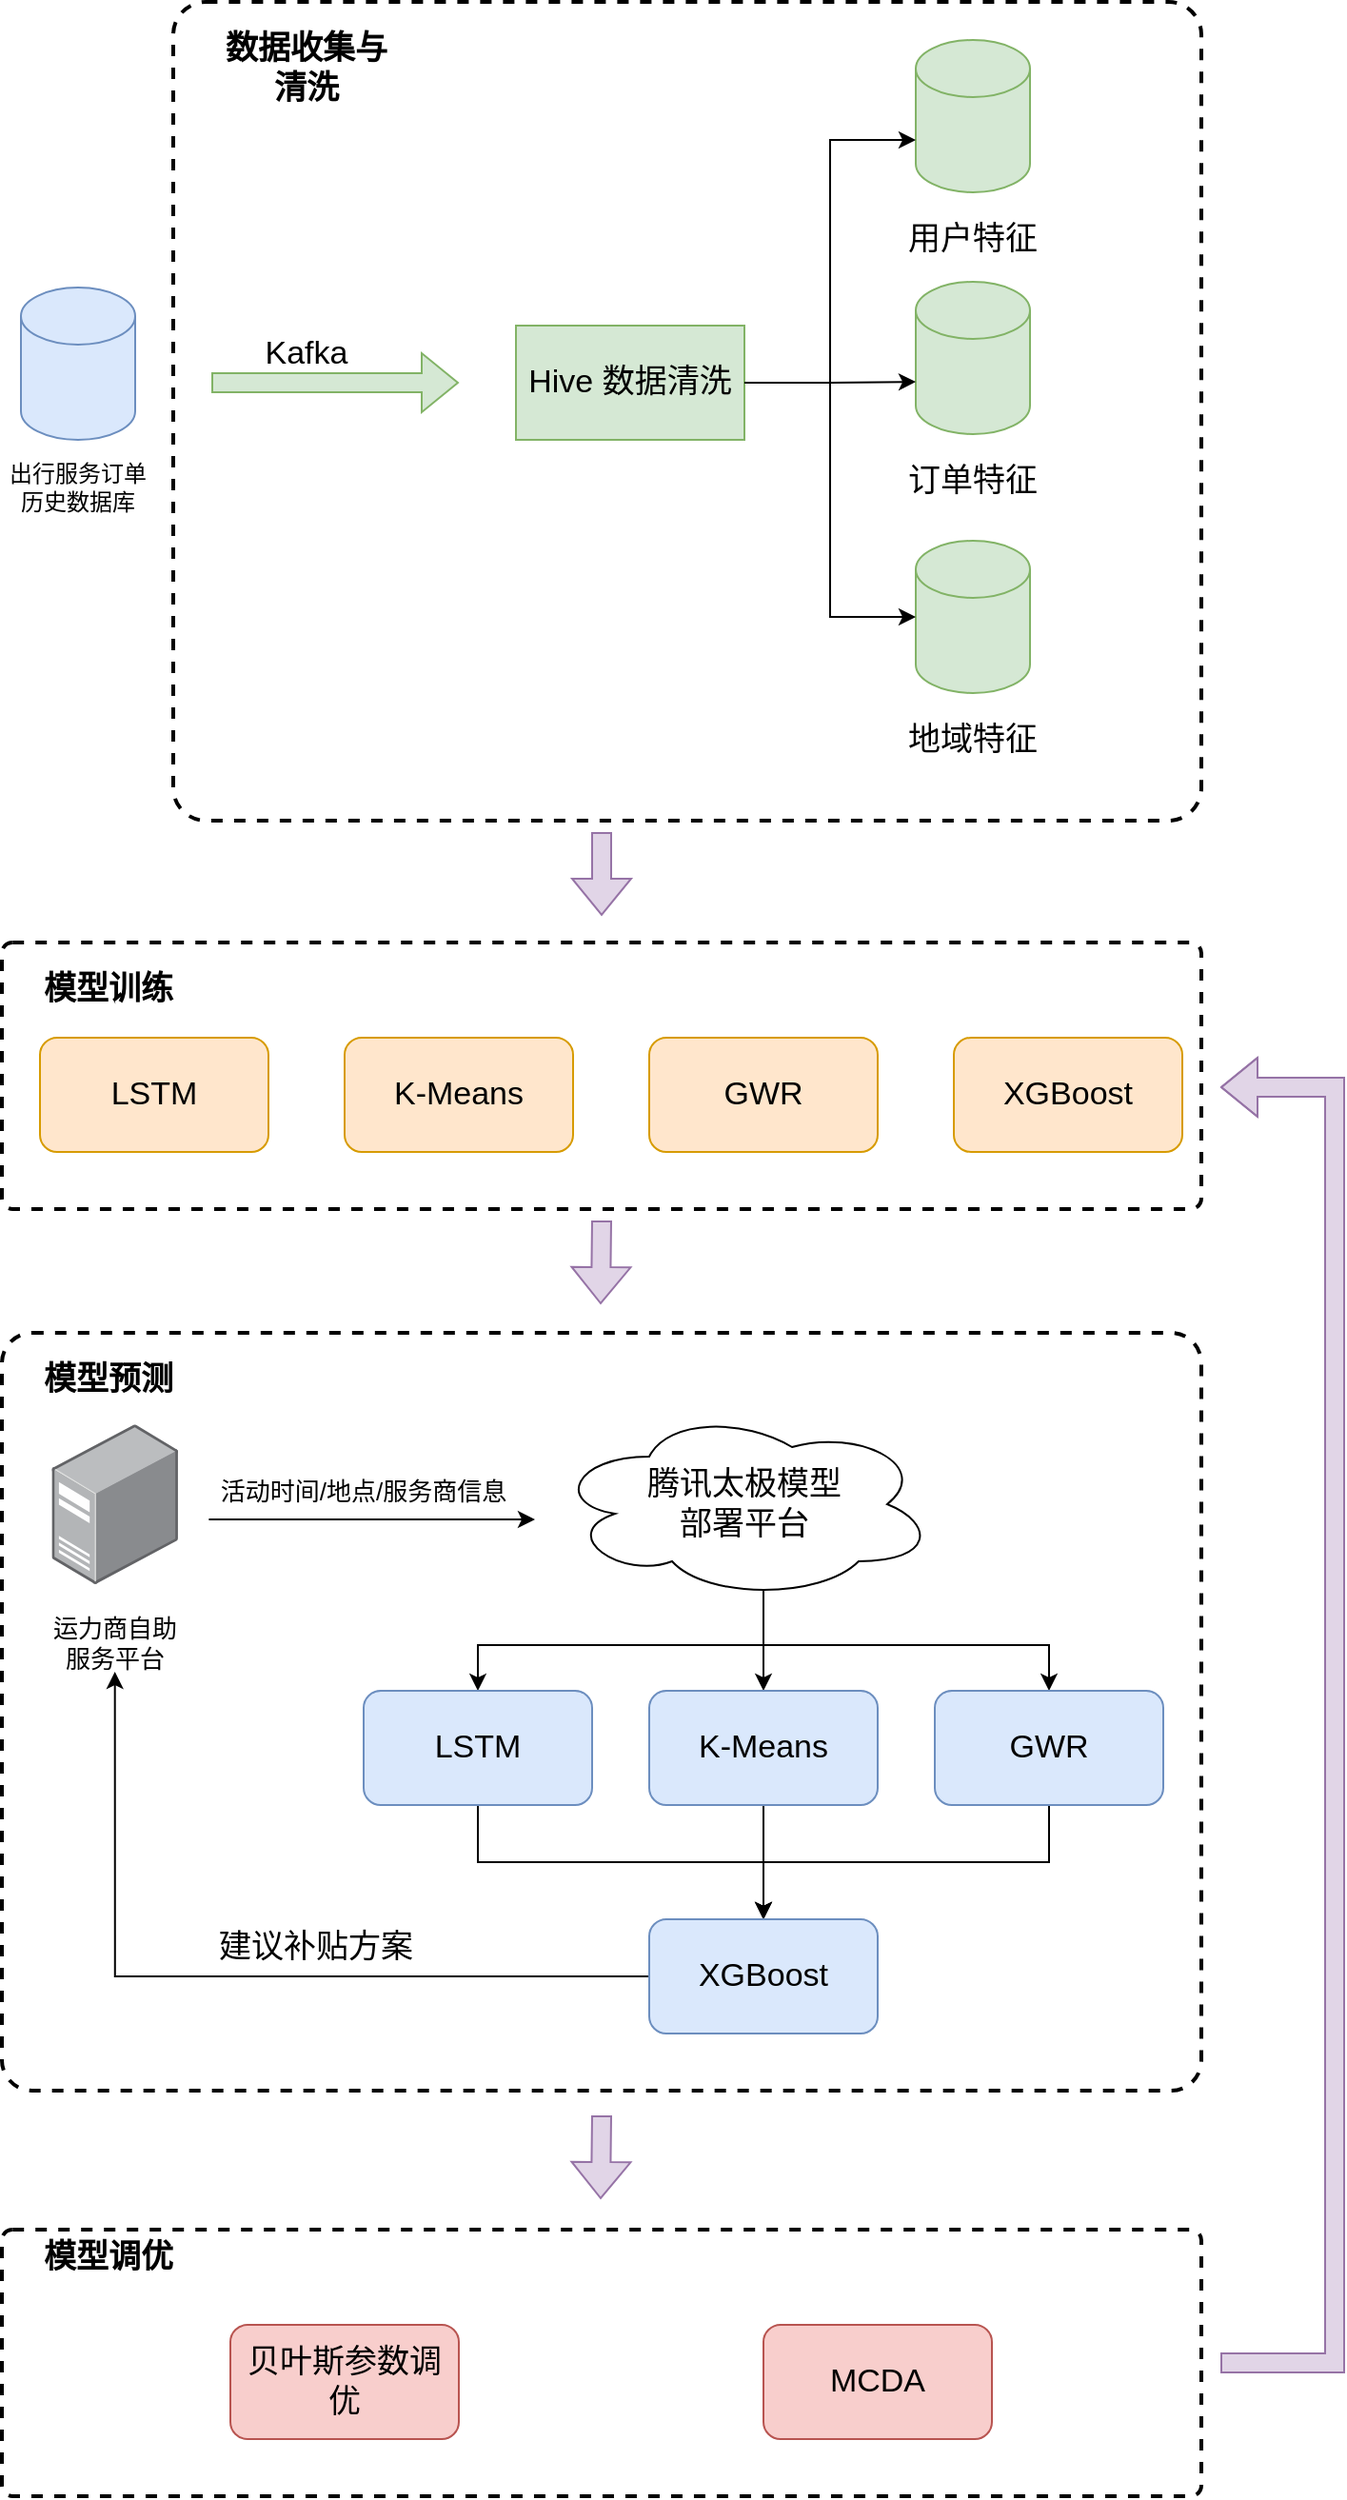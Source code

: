 <mxfile version="24.8.0" pages="3">
  <diagram name="第 1 页" id="B09jO34l7bWqkV-am1vE">
    <mxGraphModel dx="1194" dy="731" grid="1" gridSize="10" guides="1" tooltips="1" connect="1" arrows="1" fold="1" page="1" pageScale="1" pageWidth="827" pageHeight="1169" math="0" shadow="0">
      <root>
        <mxCell id="0" />
        <mxCell id="1" parent="0" />
        <mxCell id="l9q7uccA2g5ODQns56o_-53" value="" style="rounded=1;whiteSpace=wrap;html=1;fillColor=none;strokeWidth=2;dashed=1;arcSize=4;fontSize=17;" parent="1" vertex="1">
          <mxGeometry x="90" y="1240" width="630" height="140" as="geometry" />
        </mxCell>
        <mxCell id="l9q7uccA2g5ODQns56o_-48" value="" style="rounded=1;whiteSpace=wrap;html=1;fillColor=none;strokeWidth=2;dashed=1;arcSize=4;fontSize=17;" parent="1" vertex="1">
          <mxGeometry x="90" y="769" width="630" height="398" as="geometry" />
        </mxCell>
        <mxCell id="l9q7uccA2g5ODQns56o_-28" value="" style="rounded=1;whiteSpace=wrap;html=1;fillColor=none;strokeWidth=2;dashed=1;arcSize=4;fontSize=17;" parent="1" vertex="1">
          <mxGeometry x="90" y="564" width="630" height="140" as="geometry" />
        </mxCell>
        <mxCell id="l9q7uccA2g5ODQns56o_-4" value="Hive 数据清洗" style="rounded=0;whiteSpace=wrap;html=1;fillColor=#d5e8d4;strokeColor=#82b366;fontSize=17;" parent="1" vertex="1">
          <mxGeometry x="360" y="240" width="120" height="60" as="geometry" />
        </mxCell>
        <mxCell id="l9q7uccA2g5ODQns56o_-5" value="" style="shape=flexArrow;endArrow=classic;html=1;rounded=0;fillColor=#d5e8d4;strokeColor=#82b366;fontSize=17;" parent="1" edge="1">
          <mxGeometry width="50" height="50" relative="1" as="geometry">
            <mxPoint x="200" y="270" as="sourcePoint" />
            <mxPoint x="330" y="270" as="targetPoint" />
          </mxGeometry>
        </mxCell>
        <mxCell id="l9q7uccA2g5ODQns56o_-6" value="Kafka" style="text;html=1;align=center;verticalAlign=middle;whiteSpace=wrap;rounded=0;fontSize=17;" parent="1" vertex="1">
          <mxGeometry x="220" y="240" width="60" height="30" as="geometry" />
        </mxCell>
        <mxCell id="l9q7uccA2g5ODQns56o_-8" value="" style="group;fontSize=9;" parent="1" vertex="1" connectable="0">
          <mxGeometry x="90" y="220" width="80" height="120" as="geometry" />
        </mxCell>
        <mxCell id="l9q7uccA2g5ODQns56o_-2" value="" style="shape=cylinder3;whiteSpace=wrap;html=1;boundedLbl=1;backgroundOutline=1;size=15;fillColor=#dae8fc;strokeColor=#6c8ebf;fontSize=17;" parent="l9q7uccA2g5ODQns56o_-8" vertex="1">
          <mxGeometry x="10" width="60" height="80" as="geometry" />
        </mxCell>
        <mxCell id="l9q7uccA2g5ODQns56o_-3" value="出行服务订单历史数据库" style="text;html=1;align=center;verticalAlign=middle;whiteSpace=wrap;rounded=0;fontSize=12;" parent="l9q7uccA2g5ODQns56o_-8" vertex="1">
          <mxGeometry y="90" width="80" height="30" as="geometry" />
        </mxCell>
        <mxCell id="l9q7uccA2g5ODQns56o_-9" value="" style="group;fontSize=17;" parent="1" vertex="1" connectable="0">
          <mxGeometry x="560" y="90" width="80" height="120" as="geometry" />
        </mxCell>
        <mxCell id="l9q7uccA2g5ODQns56o_-10" value="" style="shape=cylinder3;whiteSpace=wrap;html=1;boundedLbl=1;backgroundOutline=1;size=15;fillColor=#d5e8d4;strokeColor=#82b366;fontSize=17;" parent="l9q7uccA2g5ODQns56o_-9" vertex="1">
          <mxGeometry x="10" width="60" height="80" as="geometry" />
        </mxCell>
        <mxCell id="l9q7uccA2g5ODQns56o_-11" value="用户特征" style="text;html=1;align=center;verticalAlign=middle;whiteSpace=wrap;rounded=0;fontSize=17;" parent="l9q7uccA2g5ODQns56o_-9" vertex="1">
          <mxGeometry y="90" width="80" height="30" as="geometry" />
        </mxCell>
        <mxCell id="l9q7uccA2g5ODQns56o_-12" value="" style="group;fontSize=17;" parent="1" vertex="1" connectable="0">
          <mxGeometry x="560" y="217" width="80" height="120" as="geometry" />
        </mxCell>
        <mxCell id="l9q7uccA2g5ODQns56o_-13" value="" style="shape=cylinder3;whiteSpace=wrap;html=1;boundedLbl=1;backgroundOutline=1;size=15;fillColor=#d5e8d4;strokeColor=#82b366;fontSize=17;" parent="l9q7uccA2g5ODQns56o_-12" vertex="1">
          <mxGeometry x="10" width="60" height="80" as="geometry" />
        </mxCell>
        <mxCell id="l9q7uccA2g5ODQns56o_-14" value="订单特征" style="text;html=1;align=center;verticalAlign=middle;whiteSpace=wrap;rounded=0;fontSize=17;" parent="l9q7uccA2g5ODQns56o_-12" vertex="1">
          <mxGeometry y="90" width="80" height="30" as="geometry" />
        </mxCell>
        <mxCell id="l9q7uccA2g5ODQns56o_-15" value="" style="group;fontSize=17;" parent="1" vertex="1" connectable="0">
          <mxGeometry x="560" y="353" width="80" height="120" as="geometry" />
        </mxCell>
        <mxCell id="l9q7uccA2g5ODQns56o_-16" value="" style="shape=cylinder3;whiteSpace=wrap;html=1;boundedLbl=1;backgroundOutline=1;size=15;fillColor=#d5e8d4;strokeColor=#82b366;fontSize=17;" parent="l9q7uccA2g5ODQns56o_-15" vertex="1">
          <mxGeometry x="10" width="60" height="80" as="geometry" />
        </mxCell>
        <mxCell id="l9q7uccA2g5ODQns56o_-17" value="地域特征" style="text;html=1;align=center;verticalAlign=middle;whiteSpace=wrap;rounded=0;fontSize=17;" parent="l9q7uccA2g5ODQns56o_-15" vertex="1">
          <mxGeometry y="90" width="80" height="30" as="geometry" />
        </mxCell>
        <mxCell id="l9q7uccA2g5ODQns56o_-18" style="edgeStyle=orthogonalEdgeStyle;rounded=0;orthogonalLoop=1;jettySize=auto;html=1;exitX=1;exitY=0.5;exitDx=0;exitDy=0;entryX=0;entryY=0;entryDx=0;entryDy=52.5;entryPerimeter=0;fontSize=17;" parent="1" source="l9q7uccA2g5ODQns56o_-4" target="l9q7uccA2g5ODQns56o_-10" edge="1">
          <mxGeometry relative="1" as="geometry" />
        </mxCell>
        <mxCell id="l9q7uccA2g5ODQns56o_-19" style="edgeStyle=orthogonalEdgeStyle;rounded=0;orthogonalLoop=1;jettySize=auto;html=1;exitX=1;exitY=0.5;exitDx=0;exitDy=0;entryX=0;entryY=0;entryDx=0;entryDy=52.5;entryPerimeter=0;fontSize=17;" parent="1" source="l9q7uccA2g5ODQns56o_-4" target="l9q7uccA2g5ODQns56o_-13" edge="1">
          <mxGeometry relative="1" as="geometry" />
        </mxCell>
        <mxCell id="l9q7uccA2g5ODQns56o_-20" style="edgeStyle=orthogonalEdgeStyle;rounded=0;orthogonalLoop=1;jettySize=auto;html=1;exitX=1;exitY=0.5;exitDx=0;exitDy=0;entryX=0;entryY=0.5;entryDx=0;entryDy=0;entryPerimeter=0;fontSize=17;" parent="1" source="l9q7uccA2g5ODQns56o_-4" target="l9q7uccA2g5ODQns56o_-16" edge="1">
          <mxGeometry relative="1" as="geometry" />
        </mxCell>
        <mxCell id="l9q7uccA2g5ODQns56o_-21" value="" style="rounded=1;whiteSpace=wrap;html=1;fillColor=none;strokeWidth=2;dashed=1;arcSize=4;fontSize=17;" parent="1" vertex="1">
          <mxGeometry x="180" y="70" width="540" height="430" as="geometry" />
        </mxCell>
        <mxCell id="l9q7uccA2g5ODQns56o_-22" value="&lt;b style=&quot;font-size: 17px;&quot;&gt;&lt;font style=&quot;font-size: 17px;&quot;&gt;数据收集与清洗&lt;/font&gt;&lt;/b&gt;" style="text;html=1;align=center;verticalAlign=middle;whiteSpace=wrap;rounded=0;fontSize=17;" parent="1" vertex="1">
          <mxGeometry x="200" y="90" width="100" height="30" as="geometry" />
        </mxCell>
        <mxCell id="l9q7uccA2g5ODQns56o_-24" value="LSTM" style="rounded=1;whiteSpace=wrap;html=1;fillColor=#ffe6cc;strokeColor=#d79b00;fontSize=17;" parent="1" vertex="1">
          <mxGeometry x="110" y="614" width="120" height="60" as="geometry" />
        </mxCell>
        <mxCell id="l9q7uccA2g5ODQns56o_-25" value="K-Means" style="rounded=1;whiteSpace=wrap;html=1;fillColor=#ffe6cc;strokeColor=#d79b00;fontSize=17;" parent="1" vertex="1">
          <mxGeometry x="270" y="614" width="120" height="60" as="geometry" />
        </mxCell>
        <mxCell id="l9q7uccA2g5ODQns56o_-26" value="GWR" style="rounded=1;whiteSpace=wrap;html=1;fillColor=#ffe6cc;strokeColor=#d79b00;fontSize=17;" parent="1" vertex="1">
          <mxGeometry x="430" y="614" width="120" height="60" as="geometry" />
        </mxCell>
        <mxCell id="l9q7uccA2g5ODQns56o_-27" value="XGBoost" style="rounded=1;whiteSpace=wrap;html=1;fillColor=#ffe6cc;strokeColor=#d79b00;fontSize=17;" parent="1" vertex="1">
          <mxGeometry x="590" y="614" width="120" height="60" as="geometry" />
        </mxCell>
        <mxCell id="l9q7uccA2g5ODQns56o_-29" value="&lt;span style=&quot;font-size: 17px;&quot;&gt;&lt;b style=&quot;font-size: 17px;&quot;&gt;模型训练&lt;/b&gt;&lt;/span&gt;" style="text;html=1;align=left;verticalAlign=middle;whiteSpace=wrap;rounded=0;fontSize=17;" parent="1" vertex="1">
          <mxGeometry x="110" y="574" width="100" height="30" as="geometry" />
        </mxCell>
        <mxCell id="l9q7uccA2g5ODQns56o_-30" value="" style="shape=flexArrow;endArrow=classic;html=1;rounded=0;fillColor=#e1d5e7;strokeColor=#9673a6;fontSize=17;" parent="1" edge="1">
          <mxGeometry width="50" height="50" relative="1" as="geometry">
            <mxPoint x="405" y="506" as="sourcePoint" />
            <mxPoint x="405" y="550" as="targetPoint" />
          </mxGeometry>
        </mxCell>
        <mxCell id="l9q7uccA2g5ODQns56o_-31" value="" style="image;points=[];aspect=fixed;html=1;align=center;shadow=0;dashed=0;image=img/lib/allied_telesis/computer_and_terminals/Server_Desktop.svg;fontSize=17;" parent="1" vertex="1">
          <mxGeometry x="116.21" y="817" width="66.27" height="84" as="geometry" />
        </mxCell>
        <mxCell id="l9q7uccA2g5ODQns56o_-32" value="运力商自助服务平台" style="text;html=1;align=center;verticalAlign=middle;whiteSpace=wrap;rounded=0;fontSize=13;" parent="1" vertex="1">
          <mxGeometry x="110" y="917" width="78.7" height="30" as="geometry" />
        </mxCell>
        <mxCell id="l9q7uccA2g5ODQns56o_-41" style="edgeStyle=orthogonalEdgeStyle;rounded=0;orthogonalLoop=1;jettySize=auto;html=1;exitX=0.55;exitY=0.95;exitDx=0;exitDy=0;exitPerimeter=0;entryX=0.5;entryY=0;entryDx=0;entryDy=0;fontSize=17;" parent="1" source="l9q7uccA2g5ODQns56o_-33" target="l9q7uccA2g5ODQns56o_-38" edge="1">
          <mxGeometry relative="1" as="geometry" />
        </mxCell>
        <mxCell id="l9q7uccA2g5ODQns56o_-43" style="edgeStyle=orthogonalEdgeStyle;rounded=0;orthogonalLoop=1;jettySize=auto;html=1;exitX=0.55;exitY=0.95;exitDx=0;exitDy=0;exitPerimeter=0;fontSize=17;" parent="1" source="l9q7uccA2g5ODQns56o_-33" target="l9q7uccA2g5ODQns56o_-37" edge="1">
          <mxGeometry relative="1" as="geometry" />
        </mxCell>
        <mxCell id="l9q7uccA2g5ODQns56o_-44" style="edgeStyle=orthogonalEdgeStyle;rounded=0;orthogonalLoop=1;jettySize=auto;html=1;exitX=0.55;exitY=0.95;exitDx=0;exitDy=0;exitPerimeter=0;fontSize=17;" parent="1" source="l9q7uccA2g5ODQns56o_-33" target="l9q7uccA2g5ODQns56o_-39" edge="1">
          <mxGeometry relative="1" as="geometry" />
        </mxCell>
        <mxCell id="l9q7uccA2g5ODQns56o_-33" value="腾讯太极模型&lt;div&gt;部署平台&lt;/div&gt;" style="ellipse;shape=cloud;whiteSpace=wrap;html=1;fontSize=17;" parent="1" vertex="1">
          <mxGeometry x="380" y="809" width="200" height="100" as="geometry" />
        </mxCell>
        <mxCell id="l9q7uccA2g5ODQns56o_-35" value="" style="endArrow=classic;html=1;rounded=0;fontSize=17;" parent="1" edge="1">
          <mxGeometry width="50" height="50" relative="1" as="geometry">
            <mxPoint x="198.7" y="867" as="sourcePoint" />
            <mxPoint x="370" y="867" as="targetPoint" />
          </mxGeometry>
        </mxCell>
        <mxCell id="l9q7uccA2g5ODQns56o_-36" value="活动时间/地点/服务商信息" style="text;html=1;align=center;verticalAlign=middle;whiteSpace=wrap;rounded=0;fontSize=13;" parent="1" vertex="1">
          <mxGeometry x="200" y="837" width="160" height="30" as="geometry" />
        </mxCell>
        <mxCell id="l9q7uccA2g5ODQns56o_-56" style="edgeStyle=orthogonalEdgeStyle;rounded=0;orthogonalLoop=1;jettySize=auto;html=1;exitX=0.5;exitY=1;exitDx=0;exitDy=0;entryX=0.5;entryY=0;entryDx=0;entryDy=0;fontSize=17;" parent="1" source="l9q7uccA2g5ODQns56o_-37" target="l9q7uccA2g5ODQns56o_-40" edge="1">
          <mxGeometry relative="1" as="geometry" />
        </mxCell>
        <mxCell id="l9q7uccA2g5ODQns56o_-37" value="LSTM" style="rounded=1;whiteSpace=wrap;html=1;fillColor=#dae8fc;strokeColor=#6c8ebf;fontSize=17;" parent="1" vertex="1">
          <mxGeometry x="280" y="957" width="120" height="60" as="geometry" />
        </mxCell>
        <mxCell id="l9q7uccA2g5ODQns56o_-45" style="edgeStyle=orthogonalEdgeStyle;rounded=0;orthogonalLoop=1;jettySize=auto;html=1;exitX=0.5;exitY=1;exitDx=0;exitDy=0;entryX=0.5;entryY=0;entryDx=0;entryDy=0;fontSize=17;" parent="1" source="l9q7uccA2g5ODQns56o_-38" target="l9q7uccA2g5ODQns56o_-40" edge="1">
          <mxGeometry relative="1" as="geometry" />
        </mxCell>
        <mxCell id="l9q7uccA2g5ODQns56o_-38" value="K-Means" style="rounded=1;whiteSpace=wrap;html=1;fillColor=#dae8fc;strokeColor=#6c8ebf;fontSize=17;" parent="1" vertex="1">
          <mxGeometry x="430" y="957" width="120" height="60" as="geometry" />
        </mxCell>
        <mxCell id="l9q7uccA2g5ODQns56o_-57" style="edgeStyle=orthogonalEdgeStyle;rounded=0;orthogonalLoop=1;jettySize=auto;html=1;exitX=0.5;exitY=1;exitDx=0;exitDy=0;entryX=0.5;entryY=0;entryDx=0;entryDy=0;fontSize=17;" parent="1" source="l9q7uccA2g5ODQns56o_-39" target="l9q7uccA2g5ODQns56o_-40" edge="1">
          <mxGeometry relative="1" as="geometry" />
        </mxCell>
        <mxCell id="l9q7uccA2g5ODQns56o_-39" value="GWR" style="rounded=1;whiteSpace=wrap;html=1;fillColor=#dae8fc;strokeColor=#6c8ebf;fontSize=17;" parent="1" vertex="1">
          <mxGeometry x="580" y="957" width="120" height="60" as="geometry" />
        </mxCell>
        <mxCell id="l9q7uccA2g5ODQns56o_-46" style="edgeStyle=orthogonalEdgeStyle;rounded=0;orthogonalLoop=1;jettySize=auto;html=1;exitX=0;exitY=0.5;exitDx=0;exitDy=0;entryX=0.5;entryY=1;entryDx=0;entryDy=0;fontSize=17;" parent="1" source="l9q7uccA2g5ODQns56o_-40" target="l9q7uccA2g5ODQns56o_-32" edge="1">
          <mxGeometry relative="1" as="geometry" />
        </mxCell>
        <mxCell id="l9q7uccA2g5ODQns56o_-40" value="XGBoost" style="rounded=1;whiteSpace=wrap;html=1;fillColor=#dae8fc;strokeColor=#6c8ebf;fontSize=17;" parent="1" vertex="1">
          <mxGeometry x="430" y="1077" width="120" height="60" as="geometry" />
        </mxCell>
        <mxCell id="l9q7uccA2g5ODQns56o_-47" value="建议补贴方案" style="text;html=1;align=center;verticalAlign=middle;whiteSpace=wrap;rounded=0;fontSize=17;" parent="1" vertex="1">
          <mxGeometry x="200" y="1077" width="110" height="30" as="geometry" />
        </mxCell>
        <mxCell id="l9q7uccA2g5ODQns56o_-49" value="&lt;span style=&quot;font-size: 17px;&quot;&gt;&lt;b style=&quot;font-size: 17px;&quot;&gt;模型预测&lt;/b&gt;&lt;/span&gt;" style="text;html=1;align=left;verticalAlign=middle;whiteSpace=wrap;rounded=0;fontSize=17;" parent="1" vertex="1">
          <mxGeometry x="110" y="779" width="100" height="30" as="geometry" />
        </mxCell>
        <mxCell id="l9q7uccA2g5ODQns56o_-51" value="贝叶斯参数调优" style="rounded=1;whiteSpace=wrap;html=1;fillColor=#f8cecc;strokeColor=#b85450;fontSize=17;" parent="1" vertex="1">
          <mxGeometry x="210" y="1290" width="120" height="60" as="geometry" />
        </mxCell>
        <mxCell id="l9q7uccA2g5ODQns56o_-52" value="MCDA" style="rounded=1;whiteSpace=wrap;html=1;fillColor=#f8cecc;strokeColor=#b85450;fontSize=17;" parent="1" vertex="1">
          <mxGeometry x="490" y="1290" width="120" height="60" as="geometry" />
        </mxCell>
        <mxCell id="l9q7uccA2g5ODQns56o_-54" value="&lt;span style=&quot;font-size: 17px;&quot;&gt;&lt;b style=&quot;font-size: 17px;&quot;&gt;模型调优&lt;/b&gt;&lt;/span&gt;" style="text;html=1;align=left;verticalAlign=middle;whiteSpace=wrap;rounded=0;fontSize=17;" parent="1" vertex="1">
          <mxGeometry x="110" y="1240" width="100" height="30" as="geometry" />
        </mxCell>
        <mxCell id="l9q7uccA2g5ODQns56o_-55" value="" style="shape=flexArrow;endArrow=classic;html=1;rounded=0;fillColor=#e1d5e7;strokeColor=#9673a6;fontSize=17;" parent="1" edge="1">
          <mxGeometry width="50" height="50" relative="1" as="geometry">
            <mxPoint x="405" y="710" as="sourcePoint" />
            <mxPoint x="404.5" y="754" as="targetPoint" />
          </mxGeometry>
        </mxCell>
        <mxCell id="l9q7uccA2g5ODQns56o_-58" value="" style="shape=flexArrow;endArrow=classic;html=1;rounded=0;fillColor=#e1d5e7;strokeColor=#9673a6;fontSize=17;" parent="1" edge="1">
          <mxGeometry width="50" height="50" relative="1" as="geometry">
            <mxPoint x="405" y="1180" as="sourcePoint" />
            <mxPoint x="404.5" y="1224" as="targetPoint" />
          </mxGeometry>
        </mxCell>
        <mxCell id="l9q7uccA2g5ODQns56o_-59" value="" style="shape=flexArrow;endArrow=classic;html=1;rounded=0;edgeStyle=orthogonalEdgeStyle;fillColor=#e1d5e7;strokeColor=#9673a6;fontSize=17;" parent="1" edge="1">
          <mxGeometry width="50" height="50" relative="1" as="geometry">
            <mxPoint x="730" y="1310" as="sourcePoint" />
            <mxPoint x="730" y="640" as="targetPoint" />
            <Array as="points">
              <mxPoint x="790" y="1310" />
              <mxPoint x="790" y="640" />
              <mxPoint x="722" y="640" />
            </Array>
          </mxGeometry>
        </mxCell>
      </root>
    </mxGraphModel>
  </diagram>
  <diagram id="uPqCpARuO6wQupz81j2d" name="第 2 页">
    <mxGraphModel dx="2304" dy="1166" grid="1" gridSize="10" guides="1" tooltips="1" connect="1" arrows="1" fold="1" page="1" pageScale="1" pageWidth="827" pageHeight="1169" math="0" shadow="0">
      <root>
        <mxCell id="0" />
        <mxCell id="1" parent="0" />
        <mxCell id="Eqzrp63JsbUCnlvymbc3-3" style="edgeStyle=orthogonalEdgeStyle;rounded=0;orthogonalLoop=1;jettySize=auto;html=1;exitX=0.5;exitY=0.5;exitDx=0;exitDy=0;exitPerimeter=0;entryX=0;entryY=0.25;entryDx=0;entryDy=0;" edge="1" parent="1" source="Eqzrp63JsbUCnlvymbc3-1" target="Eqzrp63JsbUCnlvymbc3-2">
          <mxGeometry relative="1" as="geometry" />
        </mxCell>
        <mxCell id="Eqzrp63JsbUCnlvymbc3-1" value="出行服务小程序" style="shape=umlActor;verticalLabelPosition=bottom;verticalAlign=top;html=1;outlineConnect=0;" vertex="1" parent="1">
          <mxGeometry x="90" y="180" width="30" height="60" as="geometry" />
        </mxCell>
        <mxCell id="Eqzrp63JsbUCnlvymbc3-2" value="" style="rounded=1;whiteSpace=wrap;html=1;fillColor=none;dashed=1;dashPattern=8 8;strokeWidth=2;" vertex="1" parent="1">
          <mxGeometry x="200" y="120" width="510" height="360" as="geometry" />
        </mxCell>
        <mxCell id="Eqzrp63JsbUCnlvymbc3-6" value="出行服务会员后台" style="text;html=1;align=center;verticalAlign=middle;whiteSpace=wrap;rounded=0;" vertex="1" parent="1">
          <mxGeometry x="230" y="140" width="60" height="30" as="geometry" />
        </mxCell>
        <mxCell id="Eqzrp63JsbUCnlvymbc3-8" value="用户身份认证" style="rounded=1;whiteSpace=wrap;html=1;fillColor=#dae8fc;strokeColor=#6c8ebf;" vertex="1" parent="1">
          <mxGeometry x="250" y="200" width="160" height="80" as="geometry" />
        </mxCell>
        <mxCell id="Eqzrp63JsbUCnlvymbc3-10" value="会员等级评估" style="rounded=1;whiteSpace=wrap;html=1;fillColor=#dae8fc;strokeColor=#6c8ebf;" vertex="1" parent="1">
          <mxGeometry x="480" y="200" width="160" height="80" as="geometry" />
        </mxCell>
        <mxCell id="Eqzrp63JsbUCnlvymbc3-11" value="数据处理与储存" style="rounded=1;whiteSpace=wrap;html=1;fillColor=#dae8fc;strokeColor=#6c8ebf;" vertex="1" parent="1">
          <mxGeometry x="250" y="320" width="160" height="80" as="geometry" />
        </mxCell>
        <mxCell id="Eqzrp63JsbUCnlvymbc3-12" value="安全权限管理" style="rounded=1;whiteSpace=wrap;html=1;fillColor=#dae8fc;strokeColor=#6c8ebf;" vertex="1" parent="1">
          <mxGeometry x="480" y="320" width="160" height="80" as="geometry" />
        </mxCell>
        <mxCell id="Eqzrp63JsbUCnlvymbc3-13" value="合作商" style="shape=umlActor;verticalLabelPosition=bottom;verticalAlign=top;html=1;outlineConnect=0;" vertex="1" parent="1">
          <mxGeometry x="90" y="624" width="30" height="60" as="geometry" />
        </mxCell>
        <mxCell id="Eqzrp63JsbUCnlvymbc3-15" style="edgeStyle=orthogonalEdgeStyle;rounded=0;orthogonalLoop=1;jettySize=auto;html=1;exitX=0.5;exitY=0;exitDx=0;exitDy=0;entryX=0.5;entryY=1;entryDx=0;entryDy=0;" edge="1" parent="1" source="Eqzrp63JsbUCnlvymbc3-14" target="Eqzrp63JsbUCnlvymbc3-2">
          <mxGeometry relative="1" as="geometry" />
        </mxCell>
        <mxCell id="Eqzrp63JsbUCnlvymbc3-14" value="" style="rounded=1;whiteSpace=wrap;html=1;fillColor=none;dashed=1;dashPattern=8 8;strokeWidth=2;" vertex="1" parent="1">
          <mxGeometry x="200" y="550" width="510" height="210" as="geometry" />
        </mxCell>
        <mxCell id="Eqzrp63JsbUCnlvymbc3-16" value="联盟伙伴接入后台" style="text;html=1;align=center;verticalAlign=middle;whiteSpace=wrap;rounded=0;" vertex="1" parent="1">
          <mxGeometry x="240" y="570" width="60" height="30" as="geometry" />
        </mxCell>
        <mxCell id="Eqzrp63JsbUCnlvymbc3-17" style="edgeStyle=orthogonalEdgeStyle;rounded=0;orthogonalLoop=1;jettySize=auto;html=1;exitX=0.5;exitY=0.5;exitDx=0;exitDy=0;exitPerimeter=0;entryX=0;entryY=0.5;entryDx=0;entryDy=0;" edge="1" parent="1" source="Eqzrp63JsbUCnlvymbc3-13" target="Eqzrp63JsbUCnlvymbc3-14">
          <mxGeometry relative="1" as="geometry" />
        </mxCell>
        <mxCell id="Eqzrp63JsbUCnlvymbc3-18" value="合作商接入审批" style="rounded=1;whiteSpace=wrap;html=1;fillColor=#fff2cc;strokeColor=#d6b656;" vertex="1" parent="1">
          <mxGeometry x="240" y="640" width="110" height="80" as="geometry" />
        </mxCell>
        <mxCell id="Eqzrp63JsbUCnlvymbc3-19" value="会员权益登记" style="rounded=1;whiteSpace=wrap;html=1;fillColor=#fff2cc;strokeColor=#d6b656;" vertex="1" parent="1">
          <mxGeometry x="400" y="640" width="110" height="80" as="geometry" />
        </mxCell>
        <mxCell id="Eqzrp63JsbUCnlvymbc3-20" value="运营数据展示" style="rounded=1;whiteSpace=wrap;html=1;fillColor=#fff2cc;strokeColor=#d6b656;" vertex="1" parent="1">
          <mxGeometry x="560" y="640" width="110" height="80" as="geometry" />
        </mxCell>
      </root>
    </mxGraphModel>
  </diagram>
  <diagram id="ttjv7IhLjEWrwqYrpCRz" name="第 3 页">
    <mxGraphModel dx="2074" dy="1049" grid="1" gridSize="10" guides="1" tooltips="1" connect="1" arrows="1" fold="1" page="1" pageScale="1" pageWidth="827" pageHeight="1169" math="0" shadow="0">
      <root>
        <mxCell id="0" />
        <mxCell id="1" parent="0" />
        <mxCell id="Y0MI_CDyum7gv5lBr154-1" value="客户端" style="shape=umlLifeline;perimeter=lifelinePerimeter;whiteSpace=wrap;html=1;container=1;dropTarget=0;collapsible=0;recursiveResize=0;outlineConnect=0;portConstraint=eastwest;newEdgeStyle={&quot;curved&quot;:0,&quot;rounded&quot;:0};" vertex="1" parent="1">
          <mxGeometry x="70" y="190" width="100" height="460" as="geometry" />
        </mxCell>
        <mxCell id="Y0MI_CDyum7gv5lBr154-2" value="会员后台" style="shape=umlLifeline;perimeter=lifelinePerimeter;whiteSpace=wrap;html=1;container=1;dropTarget=0;collapsible=0;recursiveResize=0;outlineConnect=0;portConstraint=eastwest;newEdgeStyle={&quot;curved&quot;:0,&quot;rounded&quot;:0};" vertex="1" parent="1">
          <mxGeometry x="270" y="190" width="100" height="460" as="geometry" />
        </mxCell>
        <mxCell id="Y0MI_CDyum7gv5lBr154-4" value="" style="html=1;points=[[0,0,0,0,5],[0,1,0,0,-5],[1,0,0,0,5],[1,1,0,0,-5]];perimeter=orthogonalPerimeter;outlineConnect=0;targetShapes=umlLifeline;portConstraint=eastwest;newEdgeStyle={&quot;curved&quot;:0,&quot;rounded&quot;:0};" vertex="1" parent="Y0MI_CDyum7gv5lBr154-2">
          <mxGeometry x="45" y="70" width="10" height="320" as="geometry" />
        </mxCell>
        <mxCell id="Y0MI_CDyum7gv5lBr154-6" value="" style="html=1;points=[[0,0,0,0,5],[0,1,0,0,-5],[1,0,0,0,5],[1,1,0,0,-5]];perimeter=orthogonalPerimeter;outlineConnect=0;targetShapes=umlLifeline;portConstraint=eastwest;newEdgeStyle={&quot;curved&quot;:0,&quot;rounded&quot;:0};" vertex="1" parent="Y0MI_CDyum7gv5lBr154-2">
          <mxGeometry x="50" y="110" width="10" height="40" as="geometry" />
        </mxCell>
        <mxCell id="Y0MI_CDyum7gv5lBr154-7" value="身份认证" style="html=1;align=left;spacingLeft=2;endArrow=block;rounded=0;edgeStyle=orthogonalEdgeStyle;curved=0;rounded=0;" edge="1" target="Y0MI_CDyum7gv5lBr154-6" parent="Y0MI_CDyum7gv5lBr154-2">
          <mxGeometry relative="1" as="geometry">
            <mxPoint x="55" y="90" as="sourcePoint" />
            <Array as="points">
              <mxPoint x="85" y="120" />
            </Array>
          </mxGeometry>
        </mxCell>
        <mxCell id="Y0MI_CDyum7gv5lBr154-8" value="" style="html=1;points=[[0,0,0,0,5],[0,1,0,0,-5],[1,0,0,0,5],[1,1,0,0,-5]];perimeter=orthogonalPerimeter;outlineConnect=0;targetShapes=umlLifeline;portConstraint=eastwest;newEdgeStyle={&quot;curved&quot;:0,&quot;rounded&quot;:0};" vertex="1" parent="Y0MI_CDyum7gv5lBr154-2">
          <mxGeometry x="50" y="190" width="10" height="40" as="geometry" />
        </mxCell>
        <mxCell id="Y0MI_CDyum7gv5lBr154-9" value="等级评估" style="html=1;align=left;spacingLeft=2;endArrow=block;rounded=0;edgeStyle=orthogonalEdgeStyle;curved=0;rounded=0;" edge="1" target="Y0MI_CDyum7gv5lBr154-8" parent="Y0MI_CDyum7gv5lBr154-2">
          <mxGeometry relative="1" as="geometry">
            <mxPoint x="55" y="170" as="sourcePoint" />
            <Array as="points">
              <mxPoint x="85" y="200" />
            </Array>
          </mxGeometry>
        </mxCell>
        <mxCell id="Y0MI_CDyum7gv5lBr154-3" value="合作伙伴接口" style="shape=umlLifeline;perimeter=lifelinePerimeter;whiteSpace=wrap;html=1;container=1;dropTarget=0;collapsible=0;recursiveResize=0;outlineConnect=0;portConstraint=eastwest;newEdgeStyle={&quot;curved&quot;:0,&quot;rounded&quot;:0};" vertex="1" parent="1">
          <mxGeometry x="470" y="190" width="100" height="460" as="geometry" />
        </mxCell>
        <mxCell id="Y0MI_CDyum7gv5lBr154-10" value="" style="html=1;points=[[0,0,0,0,5],[0,1,0,0,-5],[1,0,0,0,5],[1,1,0,0,-5]];perimeter=orthogonalPerimeter;outlineConnect=0;targetShapes=umlLifeline;portConstraint=eastwest;newEdgeStyle={&quot;curved&quot;:0,&quot;rounded&quot;:0};" vertex="1" parent="Y0MI_CDyum7gv5lBr154-3">
          <mxGeometry x="45" y="240" width="10" height="80" as="geometry" />
        </mxCell>
        <mxCell id="Y0MI_CDyum7gv5lBr154-5" value="提交车辆信息" style="html=1;verticalAlign=bottom;startArrow=oval;endArrow=block;startSize=8;curved=0;rounded=0;entryX=0;entryY=0;entryDx=0;entryDy=5;" edge="1" target="Y0MI_CDyum7gv5lBr154-4" parent="1">
          <mxGeometry relative="1" as="geometry">
            <mxPoint x="120" y="265" as="sourcePoint" />
          </mxGeometry>
        </mxCell>
        <mxCell id="Y0MI_CDyum7gv5lBr154-11" value="授权三方会员" style="html=1;verticalAlign=bottom;endArrow=block;curved=0;rounded=0;entryX=0;entryY=0;entryDx=0;entryDy=5;" edge="1" target="Y0MI_CDyum7gv5lBr154-10" parent="1">
          <mxGeometry relative="1" as="geometry">
            <mxPoint x="325" y="435" as="sourcePoint" />
          </mxGeometry>
        </mxCell>
        <mxCell id="Y0MI_CDyum7gv5lBr154-12" value="return" style="html=1;verticalAlign=bottom;endArrow=open;dashed=1;endSize=8;curved=0;rounded=0;exitX=0;exitY=1;exitDx=0;exitDy=-5;" edge="1" source="Y0MI_CDyum7gv5lBr154-10" parent="1">
          <mxGeometry relative="1" as="geometry">
            <mxPoint x="325" y="505" as="targetPoint" />
          </mxGeometry>
        </mxCell>
        <mxCell id="Y0MI_CDyum7gv5lBr154-13" value="会员注册成功" style="html=1;verticalAlign=bottom;endArrow=open;dashed=1;endSize=8;curved=0;rounded=0;" edge="1" parent="1" source="Y0MI_CDyum7gv5lBr154-2">
          <mxGeometry relative="1" as="geometry">
            <mxPoint x="200" y="550" as="sourcePoint" />
            <mxPoint x="120" y="550" as="targetPoint" />
          </mxGeometry>
        </mxCell>
      </root>
    </mxGraphModel>
  </diagram>
</mxfile>

